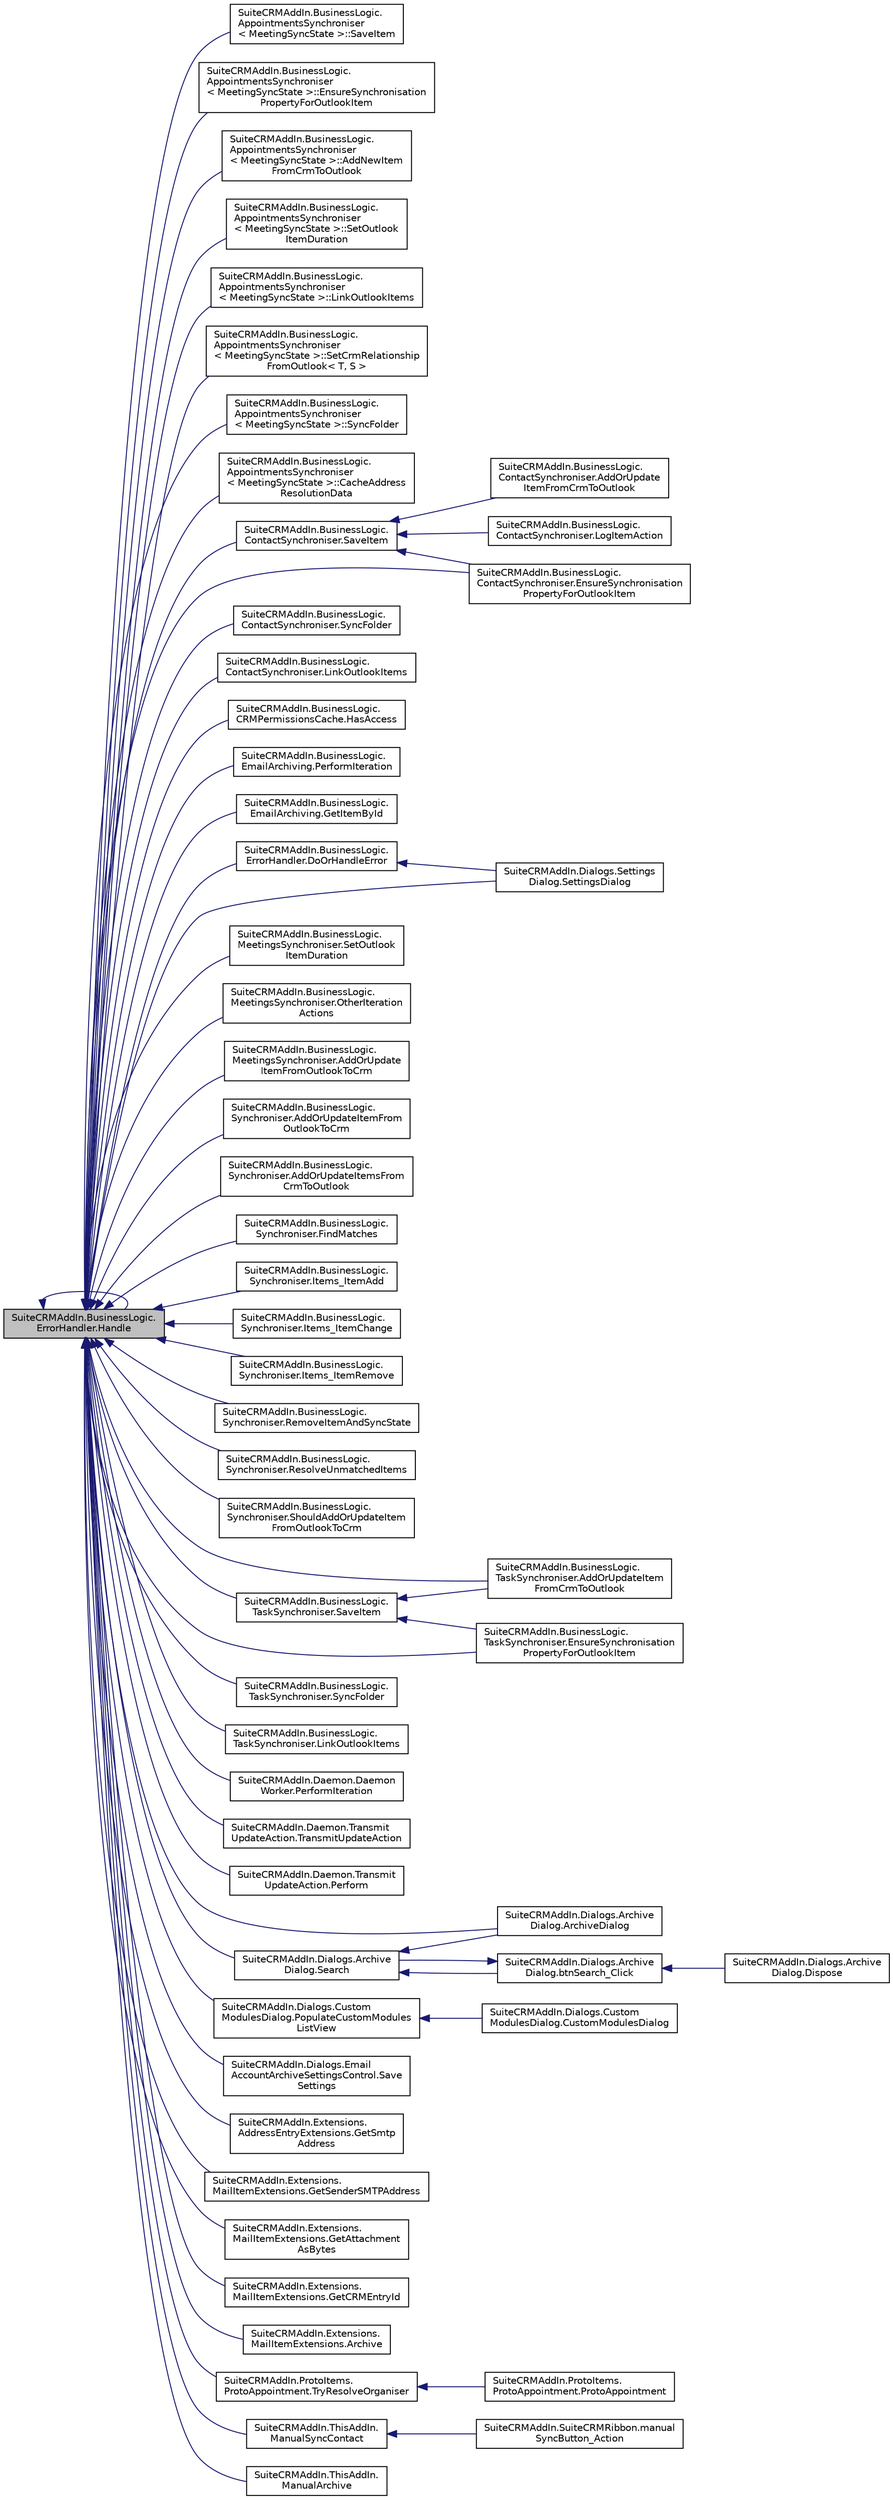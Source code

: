 digraph "SuiteCRMAddIn.BusinessLogic.ErrorHandler.Handle"
{
  edge [fontname="Helvetica",fontsize="10",labelfontname="Helvetica",labelfontsize="10"];
  node [fontname="Helvetica",fontsize="10",shape=record];
  rankdir="LR";
  Node5 [label="SuiteCRMAddIn.BusinessLogic.\lErrorHandler.Handle",height=0.2,width=0.4,color="black", fillcolor="grey75", style="filled", fontcolor="black"];
  Node5 -> Node6 [dir="back",color="midnightblue",fontsize="10",style="solid",fontname="Helvetica"];
  Node6 [label="SuiteCRMAddIn.BusinessLogic.\lAppointmentsSynchroniser\l\< MeetingSyncState \>::SaveItem",height=0.2,width=0.4,color="black", fillcolor="white", style="filled",URL="$class_suite_c_r_m_add_in_1_1_business_logic_1_1_appointments_synchroniser.html#acb95f592eeff38a8fa7d446d965d9219"];
  Node5 -> Node7 [dir="back",color="midnightblue",fontsize="10",style="solid",fontname="Helvetica"];
  Node7 [label="SuiteCRMAddIn.BusinessLogic.\lAppointmentsSynchroniser\l\< MeetingSyncState \>::EnsureSynchronisation\lPropertyForOutlookItem",height=0.2,width=0.4,color="black", fillcolor="white", style="filled",URL="$class_suite_c_r_m_add_in_1_1_business_logic_1_1_appointments_synchroniser.html#aad2074df277464530c1033d685c1ffa1",tooltip="Ensure that this Outlook item has a property of this name with this value. "];
  Node5 -> Node8 [dir="back",color="midnightblue",fontsize="10",style="solid",fontname="Helvetica"];
  Node8 [label="SuiteCRMAddIn.BusinessLogic.\lAppointmentsSynchroniser\l\< MeetingSyncState \>::AddNewItem\lFromCrmToOutlook",height=0.2,width=0.4,color="black", fillcolor="white", style="filled",URL="$class_suite_c_r_m_add_in_1_1_business_logic_1_1_appointments_synchroniser.html#a9a528551c09322b1ebb13cfe7f1e5b54",tooltip="Add an item existing in CRM but not found in Outlook to Outlook. "];
  Node5 -> Node9 [dir="back",color="midnightblue",fontsize="10",style="solid",fontname="Helvetica"];
  Node9 [label="SuiteCRMAddIn.BusinessLogic.\lAppointmentsSynchroniser\l\< MeetingSyncState \>::SetOutlook\lItemDuration",height=0.2,width=0.4,color="black", fillcolor="white", style="filled",URL="$class_suite_c_r_m_add_in_1_1_business_logic_1_1_appointments_synchroniser.html#a7e127e7f6357d4f53b9b11a4750bb7c5",tooltip="Set this outlook item&#39;s duration, but also end time and location, from this CRM item. "];
  Node5 -> Node10 [dir="back",color="midnightblue",fontsize="10",style="solid",fontname="Helvetica"];
  Node10 [label="SuiteCRMAddIn.BusinessLogic.\lAppointmentsSynchroniser\l\< MeetingSyncState \>::LinkOutlookItems",height=0.2,width=0.4,color="black", fillcolor="white", style="filled",URL="$class_suite_c_r_m_add_in_1_1_business_logic_1_1_appointments_synchroniser.html#a2e75f81e4fc59565bcfba96ea391b8c8",tooltip="Get all items in this appointments folder. Should be called just once (per folder?) when the add-in starts up; initialises the SyncState list. "];
  Node5 -> Node11 [dir="back",color="midnightblue",fontsize="10",style="solid",fontname="Helvetica"];
  Node11 [label="SuiteCRMAddIn.BusinessLogic.\lAppointmentsSynchroniser\l\< MeetingSyncState \>::SetCrmRelationship\lFromOutlook\< T, S \>",height=0.2,width=0.4,color="black", fillcolor="white", style="filled",URL="$class_suite_c_r_m_add_in_1_1_business_logic_1_1_appointments_synchroniser.html#a40629a2c0689810e7ad1eeee2032f8bd",tooltip="Sets up a CRM relationship to mimic an Outlook relationship "];
  Node5 -> Node12 [dir="back",color="midnightblue",fontsize="10",style="solid",fontname="Helvetica"];
  Node12 [label="SuiteCRMAddIn.BusinessLogic.\lAppointmentsSynchroniser\l\< MeetingSyncState \>::SyncFolder",height=0.2,width=0.4,color="black", fillcolor="white", style="filled",URL="$class_suite_c_r_m_add_in_1_1_business_logic_1_1_appointments_synchroniser.html#af2a70be2510b7075ead376292e280649",tooltip="Synchronise items in the specified folder with the specified SuiteCRM module. "];
  Node5 -> Node13 [dir="back",color="midnightblue",fontsize="10",style="solid",fontname="Helvetica"];
  Node13 [label="SuiteCRMAddIn.BusinessLogic.\lAppointmentsSynchroniser\l\< MeetingSyncState \>::CacheAddress\lResolutionData",height=0.2,width=0.4,color="black", fillcolor="white", style="filled",URL="$class_suite_c_r_m_add_in_1_1_business_logic_1_1_appointments_synchroniser.html#a31fb93f732cce172e05f7c987732bb6e"];
  Node5 -> Node14 [dir="back",color="midnightblue",fontsize="10",style="solid",fontname="Helvetica"];
  Node14 [label="SuiteCRMAddIn.BusinessLogic.\lContactSynchroniser.SaveItem",height=0.2,width=0.4,color="black", fillcolor="white", style="filled",URL="$class_suite_c_r_m_add_in_1_1_business_logic_1_1_contact_synchroniser.html#acb134bc43de38d65fe08cbc981a0b56e"];
  Node14 -> Node15 [dir="back",color="midnightblue",fontsize="10",style="solid",fontname="Helvetica"];
  Node15 [label="SuiteCRMAddIn.BusinessLogic.\lContactSynchroniser.AddOrUpdate\lItemFromCrmToOutlook",height=0.2,width=0.4,color="black", fillcolor="white", style="filled",URL="$class_suite_c_r_m_add_in_1_1_business_logic_1_1_contact_synchroniser.html#a6a18b3b174c87e0dc53c3e59b35a895f"];
  Node14 -> Node16 [dir="back",color="midnightblue",fontsize="10",style="solid",fontname="Helvetica"];
  Node16 [label="SuiteCRMAddIn.BusinessLogic.\lContactSynchroniser.LogItemAction",height=0.2,width=0.4,color="black", fillcolor="white", style="filled",URL="$class_suite_c_r_m_add_in_1_1_business_logic_1_1_contact_synchroniser.html#a98b39a282db8fee9ef76059b7b9f40aa",tooltip="Log a message regarding this Outlook item, with detail of the item. "];
  Node14 -> Node17 [dir="back",color="midnightblue",fontsize="10",style="solid",fontname="Helvetica"];
  Node17 [label="SuiteCRMAddIn.BusinessLogic.\lContactSynchroniser.EnsureSynchronisation\lPropertyForOutlookItem",height=0.2,width=0.4,color="black", fillcolor="white", style="filled",URL="$class_suite_c_r_m_add_in_1_1_business_logic_1_1_contact_synchroniser.html#a65026111a7fc6e9d78398def2a7b219a",tooltip="Ensure that this Outlook item has a property of this name with this value. "];
  Node5 -> Node18 [dir="back",color="midnightblue",fontsize="10",style="solid",fontname="Helvetica"];
  Node18 [label="SuiteCRMAddIn.BusinessLogic.\lContactSynchroniser.SyncFolder",height=0.2,width=0.4,color="black", fillcolor="white", style="filled",URL="$class_suite_c_r_m_add_in_1_1_business_logic_1_1_contact_synchroniser.html#a54c91cd5a2923d068fb9d6e39393aa2d",tooltip="Synchronise items in the specified folder with the specified SuiteCRM module. "];
  Node5 -> Node17 [dir="back",color="midnightblue",fontsize="10",style="solid",fontname="Helvetica"];
  Node5 -> Node19 [dir="back",color="midnightblue",fontsize="10",style="solid",fontname="Helvetica"];
  Node19 [label="SuiteCRMAddIn.BusinessLogic.\lContactSynchroniser.LinkOutlookItems",height=0.2,width=0.4,color="black", fillcolor="white", style="filled",URL="$class_suite_c_r_m_add_in_1_1_business_logic_1_1_contact_synchroniser.html#a45273d3a63cc82655038f27e63111178"];
  Node5 -> Node20 [dir="back",color="midnightblue",fontsize="10",style="solid",fontname="Helvetica"];
  Node20 [label="SuiteCRMAddIn.BusinessLogic.\lCRMPermissionsCache.HasAccess",height=0.2,width=0.4,color="black", fillcolor="white", style="filled",URL="$class_suite_c_r_m_add_in_1_1_business_logic_1_1_c_r_m_permissions_cache.html#a8bbc14063e3e9bc4618b69884d78dcea",tooltip="Check whether my synchroniser is allowed access to the specified CRM module, with the specified permi..."];
  Node5 -> Node21 [dir="back",color="midnightblue",fontsize="10",style="solid",fontname="Helvetica"];
  Node21 [label="SuiteCRMAddIn.BusinessLogic.\lEmailArchiving.PerformIteration",height=0.2,width=0.4,color="black", fillcolor="white", style="filled",URL="$class_suite_c_r_m_add_in_1_1_business_logic_1_1_email_archiving.html#a2781bf5a964b0c8051dc0b87719c156d",tooltip="Do whatever it is I do, once. "];
  Node5 -> Node22 [dir="back",color="midnightblue",fontsize="10",style="solid",fontname="Helvetica"];
  Node22 [label="SuiteCRMAddIn.BusinessLogic.\lEmailArchiving.GetItemById",height=0.2,width=0.4,color="black", fillcolor="white", style="filled",URL="$class_suite_c_r_m_add_in_1_1_business_logic_1_1_email_archiving.html#a73c1399f817089e1bc4e418368286cc7",tooltip="Get the item with this entry id. "];
  Node5 -> Node5 [dir="back",color="midnightblue",fontsize="10",style="solid",fontname="Helvetica"];
  Node5 -> Node23 [dir="back",color="midnightblue",fontsize="10",style="solid",fontname="Helvetica"];
  Node23 [label="SuiteCRMAddIn.BusinessLogic.\lErrorHandler.DoOrHandleError",height=0.2,width=0.4,color="black", fillcolor="white", style="filled",URL="$class_suite_c_r_m_add_in_1_1_business_logic_1_1_error_handler.html#ad7f553415c133cfe7e951c77c850f25e",tooltip="Do this action and, if an error occurs, invoke the error handler on it with this message. "];
  Node23 -> Node24 [dir="back",color="midnightblue",fontsize="10",style="solid",fontname="Helvetica"];
  Node24 [label="SuiteCRMAddIn.Dialogs.Settings\lDialog.SettingsDialog",height=0.2,width=0.4,color="black", fillcolor="white", style="filled",URL="$class_suite_c_r_m_add_in_1_1_dialogs_1_1_settings_dialog.html#a55bf341eb6cf34acaa004c221719b4ba"];
  Node5 -> Node25 [dir="back",color="midnightblue",fontsize="10",style="solid",fontname="Helvetica"];
  Node25 [label="SuiteCRMAddIn.BusinessLogic.\lMeetingsSynchroniser.SetOutlook\lItemDuration",height=0.2,width=0.4,color="black", fillcolor="white", style="filled",URL="$class_suite_c_r_m_add_in_1_1_business_logic_1_1_meetings_synchroniser.html#a235bd8bc296dd3fc6e2bab8f52544aef",tooltip="Specialisation: also set end time and location. "];
  Node5 -> Node26 [dir="back",color="midnightblue",fontsize="10",style="solid",fontname="Helvetica"];
  Node26 [label="SuiteCRMAddIn.BusinessLogic.\lMeetingsSynchroniser.OtherIteration\lActions",height=0.2,width=0.4,color="black", fillcolor="white", style="filled",URL="$class_suite_c_r_m_add_in_1_1_business_logic_1_1_meetings_synchroniser.html#a611349821f6a273683d93c8c0c41bf61"];
  Node5 -> Node27 [dir="back",color="midnightblue",fontsize="10",style="solid",fontname="Helvetica"];
  Node27 [label="SuiteCRMAddIn.BusinessLogic.\lMeetingsSynchroniser.AddOrUpdate\lItemFromOutlookToCrm",height=0.2,width=0.4,color="black", fillcolor="white", style="filled",URL="$class_suite_c_r_m_add_in_1_1_business_logic_1_1_meetings_synchroniser.html#a4ed69e8713f70999fdc3514d6cf03a8f"];
  Node5 -> Node28 [dir="back",color="midnightblue",fontsize="10",style="solid",fontname="Helvetica"];
  Node28 [label="SuiteCRMAddIn.BusinessLogic.\lSynchroniser.AddOrUpdateItemFrom\lOutlookToCrm",height=0.2,width=0.4,color="black", fillcolor="white", style="filled",URL="$class_suite_c_r_m_add_in_1_1_business_logic_1_1_synchroniser.html#a4d2408df659e4a9e60d08c22ef9843b7",tooltip="Add the item implied by this SyncState, which may not exist in CRM, to CRM. "];
  Node5 -> Node29 [dir="back",color="midnightblue",fontsize="10",style="solid",fontname="Helvetica"];
  Node29 [label="SuiteCRMAddIn.BusinessLogic.\lSynchroniser.AddOrUpdateItemsFrom\lCrmToOutlook",height=0.2,width=0.4,color="black", fillcolor="white", style="filled",URL="$class_suite_c_r_m_add_in_1_1_business_logic_1_1_synchroniser.html#a5eb280f891e9cd9ec9e31ed63da0a144",tooltip="Update these items, which may or may not already exist in Outlook. "];
  Node5 -> Node30 [dir="back",color="midnightblue",fontsize="10",style="solid",fontname="Helvetica"];
  Node30 [label="SuiteCRMAddIn.BusinessLogic.\lSynchroniser.FindMatches",height=0.2,width=0.4,color="black", fillcolor="white", style="filled",URL="$class_suite_c_r_m_add_in_1_1_business_logic_1_1_synchroniser.html#a1cc49b75450a21630b653286b3743514",tooltip="Find any existing Outlook items which appear to be identical to this CRM item. "];
  Node5 -> Node31 [dir="back",color="midnightblue",fontsize="10",style="solid",fontname="Helvetica"];
  Node31 [label="SuiteCRMAddIn.BusinessLogic.\lSynchroniser.Items_ItemAdd",height=0.2,width=0.4,color="black", fillcolor="white", style="filled",URL="$class_suite_c_r_m_add_in_1_1_business_logic_1_1_synchroniser.html#a1607be610d388bff188e5416143f2d80"];
  Node5 -> Node32 [dir="back",color="midnightblue",fontsize="10",style="solid",fontname="Helvetica"];
  Node32 [label="SuiteCRMAddIn.BusinessLogic.\lSynchroniser.Items_ItemChange",height=0.2,width=0.4,color="black", fillcolor="white", style="filled",URL="$class_suite_c_r_m_add_in_1_1_business_logic_1_1_synchroniser.html#a810c422c6b3427bfe7b4c30f17cda22e"];
  Node5 -> Node33 [dir="back",color="midnightblue",fontsize="10",style="solid",fontname="Helvetica"];
  Node33 [label="SuiteCRMAddIn.BusinessLogic.\lSynchroniser.Items_ItemRemove",height=0.2,width=0.4,color="black", fillcolor="white", style="filled",URL="$class_suite_c_r_m_add_in_1_1_business_logic_1_1_synchroniser.html#a7d45b163936a827d497ad7083f098bff"];
  Node5 -> Node34 [dir="back",color="midnightblue",fontsize="10",style="solid",fontname="Helvetica"];
  Node34 [label="SuiteCRMAddIn.BusinessLogic.\lSynchroniser.RemoveItemAndSyncState",height=0.2,width=0.4,color="black", fillcolor="white", style="filled",URL="$class_suite_c_r_m_add_in_1_1_business_logic_1_1_synchroniser.html#a45e51c5fe658ba1c5a6f8ddd87851023",tooltip="Remove an outlook item and its associated sync state. "];
  Node5 -> Node35 [dir="back",color="midnightblue",fontsize="10",style="solid",fontname="Helvetica"];
  Node35 [label="SuiteCRMAddIn.BusinessLogic.\lSynchroniser.ResolveUnmatchedItems",height=0.2,width=0.4,color="black", fillcolor="white", style="filled",URL="$class_suite_c_r_m_add_in_1_1_business_logic_1_1_synchroniser.html#a2770863b6c4065b62d5fb72abd0927d3",tooltip="Given a list of items which exist in Outlook but are missing from CRM, resolve how to handle them..."];
  Node5 -> Node36 [dir="back",color="midnightblue",fontsize="10",style="solid",fontname="Helvetica"];
  Node36 [label="SuiteCRMAddIn.BusinessLogic.\lSynchroniser.ShouldAddOrUpdateItem\lFromOutlookToCrm",height=0.2,width=0.4,color="black", fillcolor="white", style="filled",URL="$class_suite_c_r_m_add_in_1_1_business_logic_1_1_synchroniser.html#a0a1cef482073eb1582a339879e84d630",tooltip="Perform all the necessary checking before adding or updating an item on CRM. "];
  Node5 -> Node37 [dir="back",color="midnightblue",fontsize="10",style="solid",fontname="Helvetica"];
  Node37 [label="SuiteCRMAddIn.BusinessLogic.\lTaskSynchroniser.SaveItem",height=0.2,width=0.4,color="black", fillcolor="white", style="filled",URL="$class_suite_c_r_m_add_in_1_1_business_logic_1_1_task_synchroniser.html#a9849c2ce6aa24545e704966f23eaf3aa"];
  Node37 -> Node38 [dir="back",color="midnightblue",fontsize="10",style="solid",fontname="Helvetica"];
  Node38 [label="SuiteCRMAddIn.BusinessLogic.\lTaskSynchroniser.AddOrUpdateItem\lFromCrmToOutlook",height=0.2,width=0.4,color="black", fillcolor="white", style="filled",URL="$class_suite_c_r_m_add_in_1_1_business_logic_1_1_task_synchroniser.html#a8ae42d8d20a62682fcb3f280f7ec60cb"];
  Node37 -> Node39 [dir="back",color="midnightblue",fontsize="10",style="solid",fontname="Helvetica"];
  Node39 [label="SuiteCRMAddIn.BusinessLogic.\lTaskSynchroniser.EnsureSynchronisation\lPropertyForOutlookItem",height=0.2,width=0.4,color="black", fillcolor="white", style="filled",URL="$class_suite_c_r_m_add_in_1_1_business_logic_1_1_task_synchroniser.html#af4a5b174ccb119e56bad9b6ca674954e"];
  Node5 -> Node40 [dir="back",color="midnightblue",fontsize="10",style="solid",fontname="Helvetica"];
  Node40 [label="SuiteCRMAddIn.BusinessLogic.\lTaskSynchroniser.SyncFolder",height=0.2,width=0.4,color="black", fillcolor="white", style="filled",URL="$class_suite_c_r_m_add_in_1_1_business_logic_1_1_task_synchroniser.html#ae48c8a0a710dad553c6b635279a55adb",tooltip="Synchronise items in the specified folder with the specified SuiteCRM module. "];
  Node5 -> Node38 [dir="back",color="midnightblue",fontsize="10",style="solid",fontname="Helvetica"];
  Node5 -> Node41 [dir="back",color="midnightblue",fontsize="10",style="solid",fontname="Helvetica"];
  Node41 [label="SuiteCRMAddIn.BusinessLogic.\lTaskSynchroniser.LinkOutlookItems",height=0.2,width=0.4,color="black", fillcolor="white", style="filled",URL="$class_suite_c_r_m_add_in_1_1_business_logic_1_1_task_synchroniser.html#af753d9f73a139afb4ec1c674bc14fb81"];
  Node5 -> Node39 [dir="back",color="midnightblue",fontsize="10",style="solid",fontname="Helvetica"];
  Node5 -> Node42 [dir="back",color="midnightblue",fontsize="10",style="solid",fontname="Helvetica"];
  Node42 [label="SuiteCRMAddIn.Daemon.Daemon\lWorker.PerformIteration",height=0.2,width=0.4,color="black", fillcolor="white", style="filled",URL="$class_suite_c_r_m_add_in_1_1_daemon_1_1_daemon_worker.html#ac98b5d89b38c15c902e7de85047b4f67",tooltip="Take one task from the queue (if any), and perform it. "];
  Node5 -> Node43 [dir="back",color="midnightblue",fontsize="10",style="solid",fontname="Helvetica"];
  Node43 [label="SuiteCRMAddIn.Daemon.Transmit\lUpdateAction.TransmitUpdateAction",height=0.2,width=0.4,color="black", fillcolor="white", style="filled",URL="$class_suite_c_r_m_add_in_1_1_daemon_1_1_transmit_update_action.html#a91d1d5c5d344a45ebf2d04de8356920a",tooltip="Create a new instance of the TrensmitUpdateItem class, wrapping this state. "];
  Node5 -> Node44 [dir="back",color="midnightblue",fontsize="10",style="solid",fontname="Helvetica"];
  Node44 [label="SuiteCRMAddIn.Daemon.Transmit\lUpdateAction.Perform",height=0.2,width=0.4,color="black", fillcolor="white", style="filled",URL="$class_suite_c_r_m_add_in_1_1_daemon_1_1_transmit_update_action.html#ae8736cd58074f10f456472b9e290fbf1",tooltip="Perform this action. "];
  Node5 -> Node45 [dir="back",color="midnightblue",fontsize="10",style="solid",fontname="Helvetica"];
  Node45 [label="SuiteCRMAddIn.Dialogs.Archive\lDialog.ArchiveDialog",height=0.2,width=0.4,color="black", fillcolor="white", style="filled",URL="$class_suite_c_r_m_add_in_1_1_dialogs_1_1_archive_dialog.html#a6207d7b9b5b9c52e7834a3d5415a9c21"];
  Node5 -> Node46 [dir="back",color="midnightblue",fontsize="10",style="solid",fontname="Helvetica"];
  Node46 [label="SuiteCRMAddIn.Dialogs.Archive\lDialog.Search",height=0.2,width=0.4,color="black", fillcolor="white", style="filled",URL="$class_suite_c_r_m_add_in_1_1_dialogs_1_1_archive_dialog.html#aa32f4ff78e1a63423539f438efe11a8d",tooltip="Search CRM for records matching this search text, and populate the tree view with a tree of nodes rep..."];
  Node46 -> Node45 [dir="back",color="midnightblue",fontsize="10",style="solid",fontname="Helvetica"];
  Node46 -> Node47 [dir="back",color="midnightblue",fontsize="10",style="solid",fontname="Helvetica"];
  Node47 [label="SuiteCRMAddIn.Dialogs.Archive\lDialog.btnSearch_Click",height=0.2,width=0.4,color="black", fillcolor="white", style="filled",URL="$class_suite_c_r_m_add_in_1_1_dialogs_1_1_archive_dialog.html#a3160bc88861f266746f9631068fc9ed7"];
  Node47 -> Node46 [dir="back",color="midnightblue",fontsize="10",style="solid",fontname="Helvetica"];
  Node47 -> Node48 [dir="back",color="midnightblue",fontsize="10",style="solid",fontname="Helvetica"];
  Node48 [label="SuiteCRMAddIn.Dialogs.Archive\lDialog.Dispose",height=0.2,width=0.4,color="black", fillcolor="white", style="filled",URL="$class_suite_c_r_m_add_in_1_1_dialogs_1_1_archive_dialog.html#a1f34c87c999c13b787aab281472014cd",tooltip="Clean up any resources being used. "];
  Node5 -> Node49 [dir="back",color="midnightblue",fontsize="10",style="solid",fontname="Helvetica"];
  Node49 [label="SuiteCRMAddIn.Dialogs.Custom\lModulesDialog.PopulateCustomModules\lListView",height=0.2,width=0.4,color="black", fillcolor="white", style="filled",URL="$class_suite_c_r_m_add_in_1_1_dialogs_1_1_custom_modules_dialog.html#ad43594486079041890b2cff4f96d3f23",tooltip="Populate this list view with custom modules, marking those saved in my settings as selected..."];
  Node49 -> Node50 [dir="back",color="midnightblue",fontsize="10",style="solid",fontname="Helvetica"];
  Node50 [label="SuiteCRMAddIn.Dialogs.Custom\lModulesDialog.CustomModulesDialog",height=0.2,width=0.4,color="black", fillcolor="white", style="filled",URL="$class_suite_c_r_m_add_in_1_1_dialogs_1_1_custom_modules_dialog.html#a0690a5a0bafdb53508b3bb0e9743b422"];
  Node5 -> Node51 [dir="back",color="midnightblue",fontsize="10",style="solid",fontname="Helvetica"];
  Node51 [label="SuiteCRMAddIn.Dialogs.Email\lAccountArchiveSettingsControl.Save\lSettings",height=0.2,width=0.4,color="black", fillcolor="white", style="filled",URL="$class_suite_c_r_m_add_in_1_1_dialogs_1_1_email_account_archive_settings_control.html#a35335d3c5fdb48cbe3d699bef52b868b"];
  Node5 -> Node24 [dir="back",color="midnightblue",fontsize="10",style="solid",fontname="Helvetica"];
  Node5 -> Node52 [dir="back",color="midnightblue",fontsize="10",style="solid",fontname="Helvetica"];
  Node52 [label="SuiteCRMAddIn.Extensions.\lAddressEntryExtensions.GetSmtp\lAddress",height=0.2,width=0.4,color="black", fillcolor="white", style="filled",URL="$class_suite_c_r_m_add_in_1_1_extensions_1_1_address_entry_extensions.html#a671304afce273dd7dd509980f512a587",tooltip="Get the SMTP address implied by this AddressEntry object "];
  Node5 -> Node53 [dir="back",color="midnightblue",fontsize="10",style="solid",fontname="Helvetica"];
  Node53 [label="SuiteCRMAddIn.Extensions.\lMailItemExtensions.GetSenderSMTPAddress",height=0.2,width=0.4,color="black", fillcolor="white", style="filled",URL="$class_suite_c_r_m_add_in_1_1_extensions_1_1_mail_item_extensions.html#a7d4a765a8ee04aa84945eec2f3df2507",tooltip="From this mail item, extract the SMTP sender address if any, else the empty string. "];
  Node5 -> Node54 [dir="back",color="midnightblue",fontsize="10",style="solid",fontname="Helvetica"];
  Node54 [label="SuiteCRMAddIn.Extensions.\lMailItemExtensions.GetAttachment\lAsBytes",height=0.2,width=0.4,color="black", fillcolor="white", style="filled",URL="$class_suite_c_r_m_add_in_1_1_extensions_1_1_mail_item_extensions.html#acbe935cf0209923fbb4156b415e7ca94",tooltip="Get this attachment of mine as an array of bytes. "];
  Node5 -> Node55 [dir="back",color="midnightblue",fontsize="10",style="solid",fontname="Helvetica"];
  Node55 [label="SuiteCRMAddIn.Extensions.\lMailItemExtensions.GetCRMEntryId",height=0.2,width=0.4,color="black", fillcolor="white", style="filled",URL="$class_suite_c_r_m_add_in_1_1_extensions_1_1_mail_item_extensions.html#a86e5e0d076b6453f3c9418ca22ffd611"];
  Node5 -> Node56 [dir="back",color="midnightblue",fontsize="10",style="solid",fontname="Helvetica"];
  Node56 [label="SuiteCRMAddIn.Extensions.\lMailItemExtensions.Archive",height=0.2,width=0.4,color="black", fillcolor="white", style="filled",URL="$class_suite_c_r_m_add_in_1_1_extensions_1_1_mail_item_extensions.html#a2633576e507728118764365474d1464a",tooltip="Archive this email item to CRM. "];
  Node5 -> Node57 [dir="back",color="midnightblue",fontsize="10",style="solid",fontname="Helvetica"];
  Node57 [label="SuiteCRMAddIn.ProtoItems.\lProtoAppointment.TryResolveOrganiser",height=0.2,width=0.4,color="black", fillcolor="white", style="filled",URL="$class_suite_c_r_m_add_in_1_1_proto_items_1_1_proto_appointment.html#abe3c6168d09722cce4740bab0e165a44",tooltip="Try to resolve the organiser of this Outlook Item against the users of the CRM. "];
  Node57 -> Node58 [dir="back",color="midnightblue",fontsize="10",style="solid",fontname="Helvetica"];
  Node58 [label="SuiteCRMAddIn.ProtoItems.\lProtoAppointment.ProtoAppointment",height=0.2,width=0.4,color="black", fillcolor="white", style="filled",URL="$class_suite_c_r_m_add_in_1_1_proto_items_1_1_proto_appointment.html#a56c4e70b429d72160b4a250736945e3c",tooltip="Create a new instance of ProtoAppointment, taking values from this Outlook item. "];
  Node5 -> Node59 [dir="back",color="midnightblue",fontsize="10",style="solid",fontname="Helvetica"];
  Node59 [label="SuiteCRMAddIn.ThisAddIn.\lManualSyncContact",height=0.2,width=0.4,color="black", fillcolor="white", style="filled",URL="$class_suite_c_r_m_add_in_1_1_this_add_in.html#a912a8f4c13342a9f8673693b8424f90c"];
  Node59 -> Node60 [dir="back",color="midnightblue",fontsize="10",style="solid",fontname="Helvetica"];
  Node60 [label="SuiteCRMAddIn.SuiteCRMRibbon.manual\lSyncButton_Action",height=0.2,width=0.4,color="black", fillcolor="white", style="filled",URL="$class_suite_c_r_m_add_in_1_1_suite_c_r_m_ribbon.html#a2b2a6e806ba12bfa2d2661ace1e291d2"];
  Node5 -> Node61 [dir="back",color="midnightblue",fontsize="10",style="solid",fontname="Helvetica"];
  Node61 [label="SuiteCRMAddIn.ThisAddIn.\lManualArchive",height=0.2,width=0.4,color="black", fillcolor="white", style="filled",URL="$class_suite_c_r_m_add_in_1_1_this_add_in.html#a3d3136423943e3e4f71d3ea2b1062147"];
}
